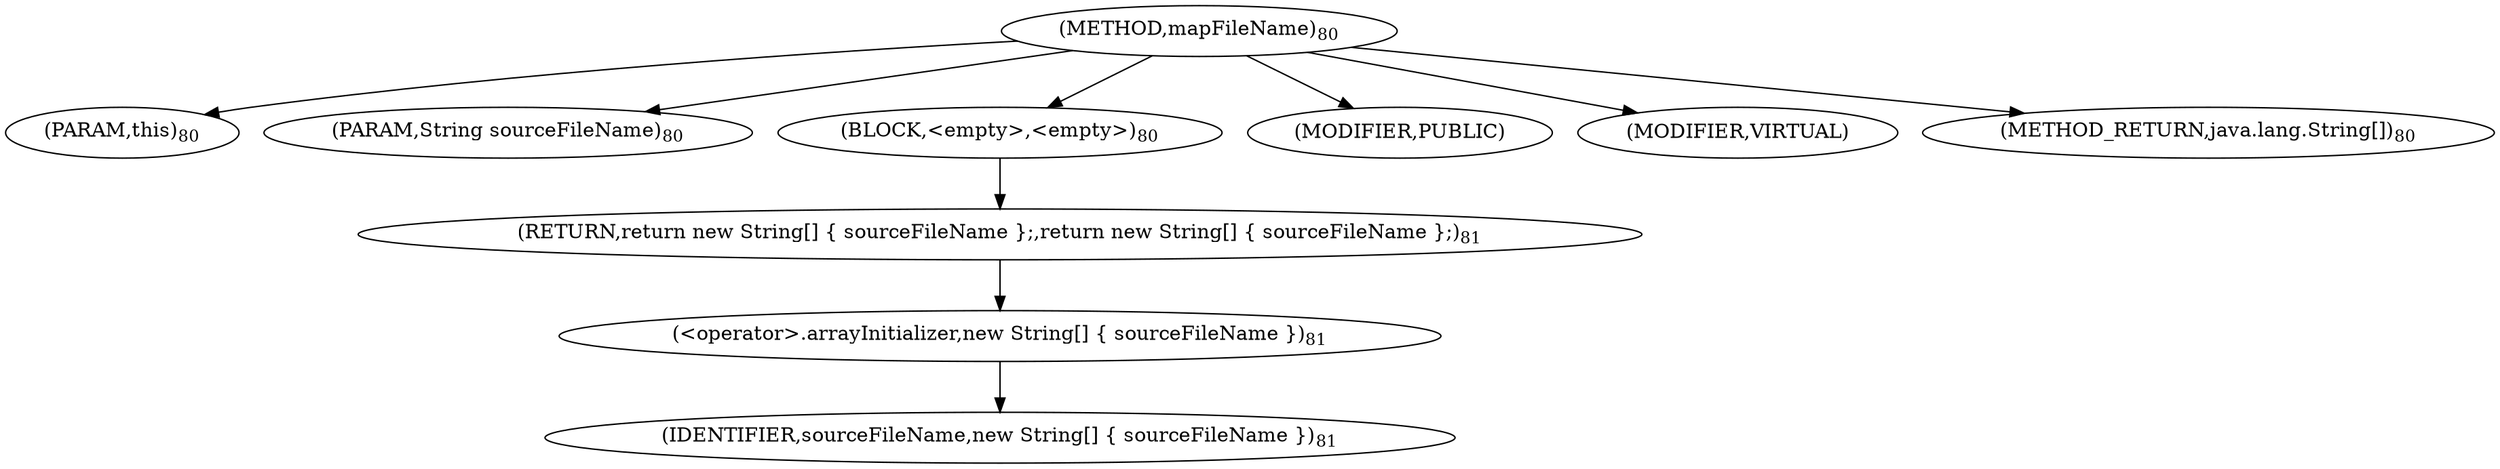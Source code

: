 digraph "mapFileName" {  
"34" [label = <(METHOD,mapFileName)<SUB>80</SUB>> ]
"35" [label = <(PARAM,this)<SUB>80</SUB>> ]
"36" [label = <(PARAM,String sourceFileName)<SUB>80</SUB>> ]
"37" [label = <(BLOCK,&lt;empty&gt;,&lt;empty&gt;)<SUB>80</SUB>> ]
"38" [label = <(RETURN,return new String[] { sourceFileName };,return new String[] { sourceFileName };)<SUB>81</SUB>> ]
"39" [label = <(&lt;operator&gt;.arrayInitializer,new String[] { sourceFileName })<SUB>81</SUB>> ]
"40" [label = <(IDENTIFIER,sourceFileName,new String[] { sourceFileName })<SUB>81</SUB>> ]
"41" [label = <(MODIFIER,PUBLIC)> ]
"42" [label = <(MODIFIER,VIRTUAL)> ]
"43" [label = <(METHOD_RETURN,java.lang.String[])<SUB>80</SUB>> ]
  "34" -> "35" 
  "34" -> "36" 
  "34" -> "37" 
  "34" -> "41" 
  "34" -> "42" 
  "34" -> "43" 
  "37" -> "38" 
  "38" -> "39" 
  "39" -> "40" 
}
